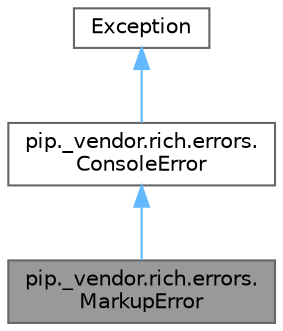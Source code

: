 digraph "pip._vendor.rich.errors.MarkupError"
{
 // LATEX_PDF_SIZE
  bgcolor="transparent";
  edge [fontname=Helvetica,fontsize=10,labelfontname=Helvetica,labelfontsize=10];
  node [fontname=Helvetica,fontsize=10,shape=box,height=0.2,width=0.4];
  Node1 [id="Node000001",label="pip._vendor.rich.errors.\lMarkupError",height=0.2,width=0.4,color="gray40", fillcolor="grey60", style="filled", fontcolor="black",tooltip=" "];
  Node2 -> Node1 [id="edge3_Node000001_Node000002",dir="back",color="steelblue1",style="solid",tooltip=" "];
  Node2 [id="Node000002",label="pip._vendor.rich.errors.\lConsoleError",height=0.2,width=0.4,color="gray40", fillcolor="white", style="filled",URL="$classpip_1_1__vendor_1_1rich_1_1errors_1_1ConsoleError.html",tooltip=" "];
  Node3 -> Node2 [id="edge4_Node000002_Node000003",dir="back",color="steelblue1",style="solid",tooltip=" "];
  Node3 [id="Node000003",label="Exception",height=0.2,width=0.4,color="gray40", fillcolor="white", style="filled",tooltip=" "];
}
